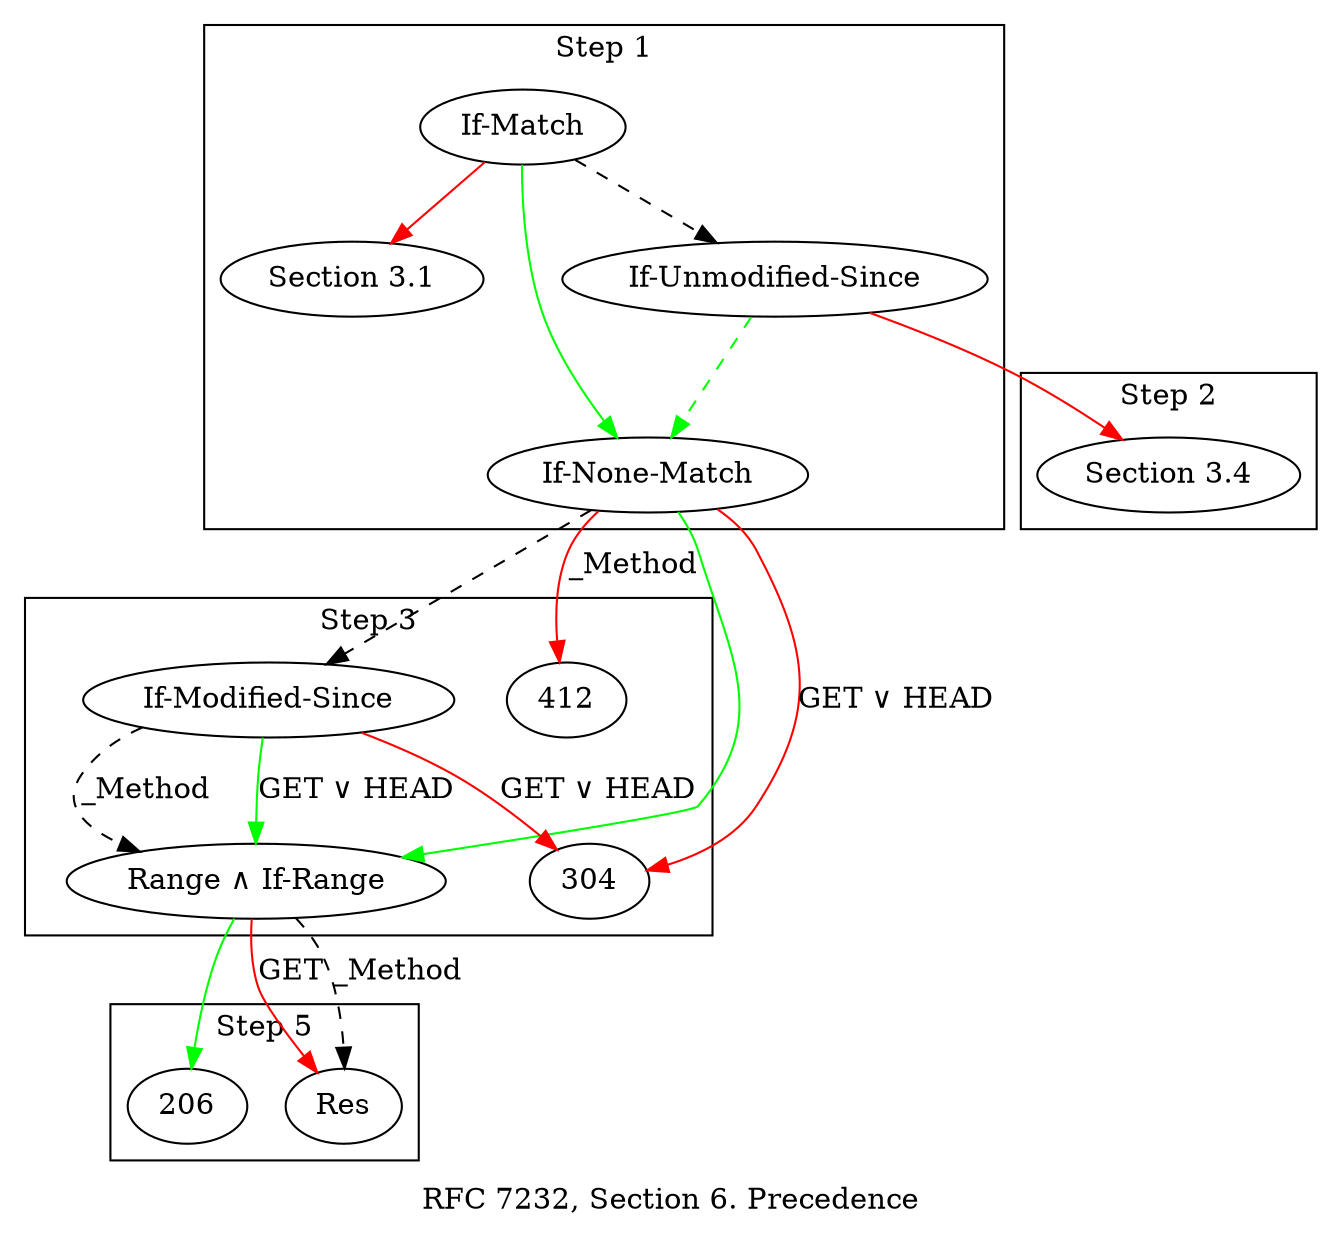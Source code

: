 digraph RFC7232 {
  label="RFC 7232, Section 6. Precedence";
  // compound=true;

  step1 [label="If-Match"];
  sect3_1 [label="Section 3.1"];

  step2 [label="If-Unmodified-Since"];
  sect3_4 [label="Section 3.4"];

  step3 [label="If-None-Match"];

  step4 [label="If-Modified-Since"];

  step5 [label="Range ∧ If-Range"];

  206;
  304;
  412;
  Res;

  subgraph cluster1 {
    label="Step 1";
    step1 -> step3 [color=green];
    step1 -> sect3_1 [color=red];
    step1 -> step2 [style=dashed];
  }

  subgraph cluster2 {
    label="Step 2";
    step2 -> step3 [color=green, style=dashed];
    step2 -> sect3_4 [color=red];
  }

  subgraph cluster3 {
    label="Step 3";
    step3 -> step5 [color=green];
    step3 -> 304 [color=red, label="GET ∨ HEAD"];
    step3 -> 412 [color=red, label="_Method"];
    step3 -> step4 [style=dashed];
  }

  subgraph cluster4 {
    label="Step 4";
    step4 -> step5 [style=dashed, label="_Method"];
    step4 -> step5 [color=green, label="GET ∨ HEAD"];
    step4 -> 304 [color=red, label="GET ∨ HEAD"];
  }

  subgraph cluster5 {
    label="Step 5";
    step5 -> 206 [color=green];
    step5 -> Res [color=red, label="GET"];
    step5 -> Res [style=dashed, label="_Method"];
  }
}
